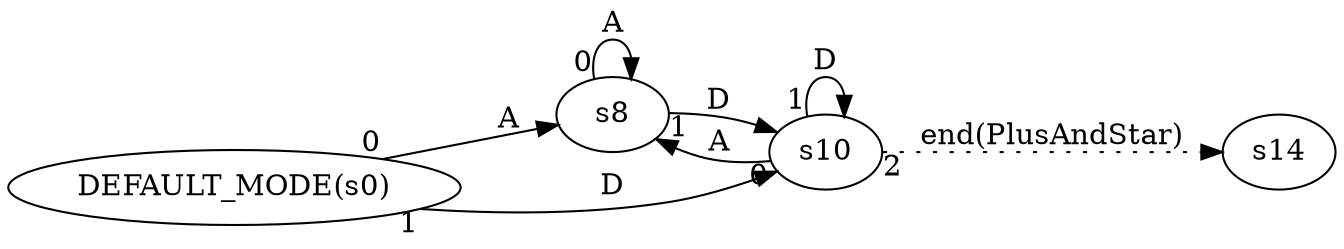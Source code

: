 digraph ATN {
  rankdir=LR;

  "DEFAULT_MODE(s0)" -> s8 [label=A taillabel=0]
  s8 -> s8 [label=A taillabel=0]
  s8 -> s10 [label=D taillabel=1]
  s10 -> s8 [label=A taillabel=0]
  s10 -> s10 [label=D taillabel=1]
  s10 -> s14 [label="end(PlusAndStar)" taillabel=2 style=dotted]
  "DEFAULT_MODE(s0)" -> s10 [label=D taillabel=1]
}